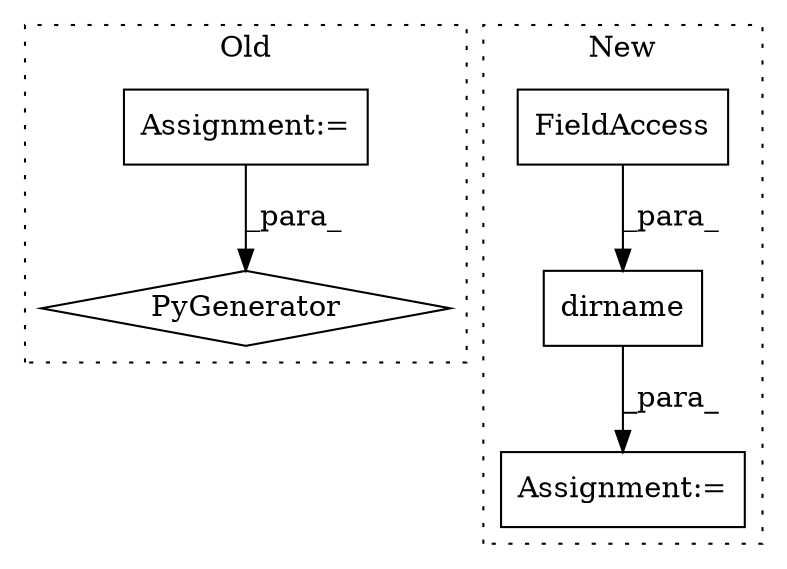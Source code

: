 digraph G {
subgraph cluster0 {
1 [label="PyGenerator" a="107" s="1043" l="151" shape="diamond"];
4 [label="Assignment:=" a="7" s="1133" l="55" shape="box"];
label = "Old";
style="dotted";
}
subgraph cluster1 {
2 [label="dirname" a="32" s="2957,2973" l="8,1" shape="box"];
3 [label="Assignment:=" a="7" s="2919" l="1" shape="box"];
5 [label="FieldAccess" a="22" s="2965" l="8" shape="box"];
label = "New";
style="dotted";
}
2 -> 3 [label="_para_"];
4 -> 1 [label="_para_"];
5 -> 2 [label="_para_"];
}